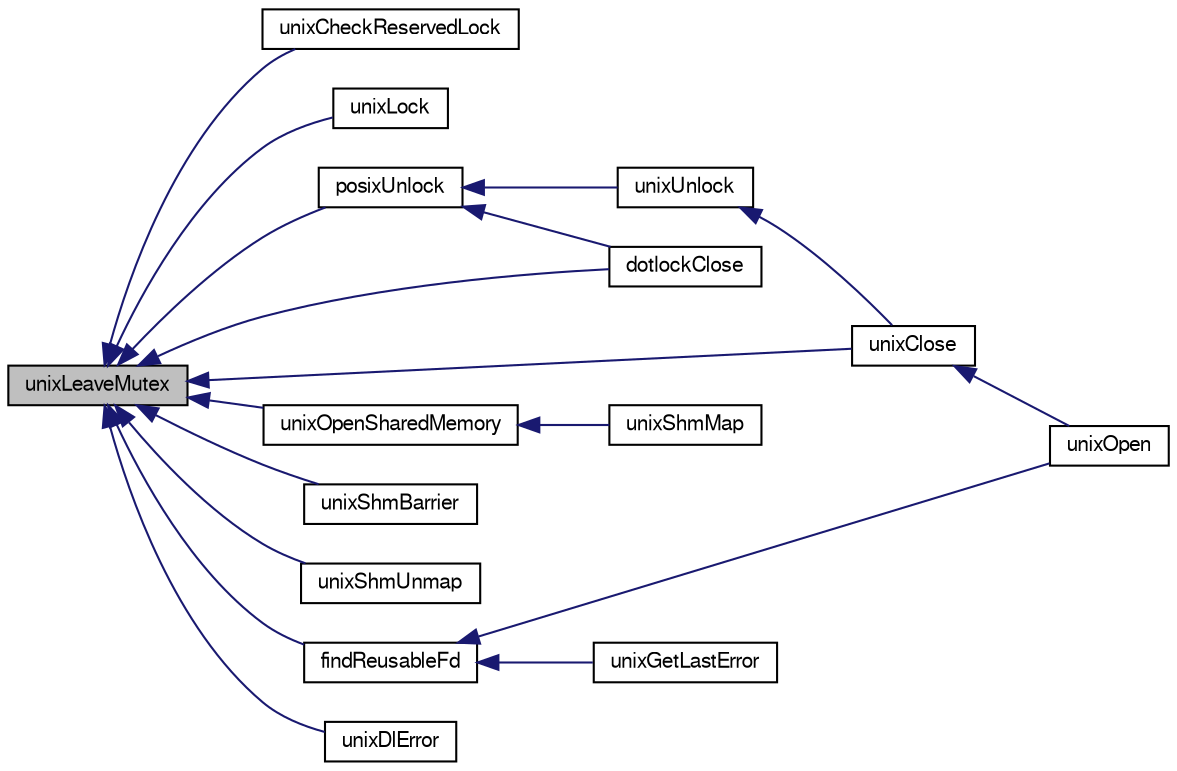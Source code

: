 digraph "unixLeaveMutex"
{
  edge [fontname="FreeSans",fontsize="10",labelfontname="FreeSans",labelfontsize="10"];
  node [fontname="FreeSans",fontsize="10",shape=record];
  rankdir="LR";
  Node847465 [label="unixLeaveMutex",height=0.2,width=0.4,color="black", fillcolor="grey75", style="filled", fontcolor="black"];
  Node847465 -> Node847466 [dir="back",color="midnightblue",fontsize="10",style="solid",fontname="FreeSans"];
  Node847466 [label="unixCheckReservedLock",height=0.2,width=0.4,color="black", fillcolor="white", style="filled",URL="$sqlite3_8c.html#ac56c26ce18878ed5357de493678969fc"];
  Node847465 -> Node847467 [dir="back",color="midnightblue",fontsize="10",style="solid",fontname="FreeSans"];
  Node847467 [label="unixLock",height=0.2,width=0.4,color="black", fillcolor="white", style="filled",URL="$sqlite3_8c.html#a17c6c9164321b4c2a65289e259abf409"];
  Node847465 -> Node847468 [dir="back",color="midnightblue",fontsize="10",style="solid",fontname="FreeSans"];
  Node847468 [label="posixUnlock",height=0.2,width=0.4,color="black", fillcolor="white", style="filled",URL="$sqlite3_8c.html#a90bcc6164aa2d367ff91d4c32b549be6"];
  Node847468 -> Node847469 [dir="back",color="midnightblue",fontsize="10",style="solid",fontname="FreeSans"];
  Node847469 [label="unixUnlock",height=0.2,width=0.4,color="black", fillcolor="white", style="filled",URL="$sqlite3_8c.html#ad78004d74bd51bdf7ac43d20999a1208"];
  Node847469 -> Node847470 [dir="back",color="midnightblue",fontsize="10",style="solid",fontname="FreeSans"];
  Node847470 [label="unixClose",height=0.2,width=0.4,color="black", fillcolor="white", style="filled",URL="$sqlite3_8c.html#a84cdb6e4ff75f085e8c05dfdec178927"];
  Node847470 -> Node847471 [dir="back",color="midnightblue",fontsize="10",style="solid",fontname="FreeSans"];
  Node847471 [label="unixOpen",height=0.2,width=0.4,color="black", fillcolor="white", style="filled",URL="$sqlite3_8c.html#a8ed5efc47b6e14f7805cd1bb9b215775"];
  Node847468 -> Node847472 [dir="back",color="midnightblue",fontsize="10",style="solid",fontname="FreeSans"];
  Node847472 [label="dotlockClose",height=0.2,width=0.4,color="black", fillcolor="white", style="filled",URL="$sqlite3_8c.html#aa72eaafaa850f2889e15af7cfb08fa1b"];
  Node847465 -> Node847470 [dir="back",color="midnightblue",fontsize="10",style="solid",fontname="FreeSans"];
  Node847465 -> Node847472 [dir="back",color="midnightblue",fontsize="10",style="solid",fontname="FreeSans"];
  Node847465 -> Node847473 [dir="back",color="midnightblue",fontsize="10",style="solid",fontname="FreeSans"];
  Node847473 [label="unixOpenSharedMemory",height=0.2,width=0.4,color="black", fillcolor="white", style="filled",URL="$sqlite3_8c.html#a30775afa2e08ca6ddc7853326afed7c7"];
  Node847473 -> Node847474 [dir="back",color="midnightblue",fontsize="10",style="solid",fontname="FreeSans"];
  Node847474 [label="unixShmMap",height=0.2,width=0.4,color="black", fillcolor="white", style="filled",URL="$sqlite3_8c.html#aeaa77f0ab08a4f4ee5f86e8c9727e974"];
  Node847465 -> Node847475 [dir="back",color="midnightblue",fontsize="10",style="solid",fontname="FreeSans"];
  Node847475 [label="unixShmBarrier",height=0.2,width=0.4,color="black", fillcolor="white", style="filled",URL="$sqlite3_8c.html#a610499a8b65e767cfdc8a2c7283616b3"];
  Node847465 -> Node847476 [dir="back",color="midnightblue",fontsize="10",style="solid",fontname="FreeSans"];
  Node847476 [label="unixShmUnmap",height=0.2,width=0.4,color="black", fillcolor="white", style="filled",URL="$sqlite3_8c.html#acf439c8bef9c866a47714db2c776213f"];
  Node847465 -> Node847477 [dir="back",color="midnightblue",fontsize="10",style="solid",fontname="FreeSans"];
  Node847477 [label="findReusableFd",height=0.2,width=0.4,color="black", fillcolor="white", style="filled",URL="$sqlite3_8c.html#ab0ecaa459e88856a9cceb9786019ed8d"];
  Node847477 -> Node847471 [dir="back",color="midnightblue",fontsize="10",style="solid",fontname="FreeSans"];
  Node847477 -> Node847478 [dir="back",color="midnightblue",fontsize="10",style="solid",fontname="FreeSans"];
  Node847478 [label="unixGetLastError",height=0.2,width=0.4,color="black", fillcolor="white", style="filled",URL="$sqlite3_8c.html#aed1e42f49d74b419c3c85b559dd61240"];
  Node847465 -> Node847479 [dir="back",color="midnightblue",fontsize="10",style="solid",fontname="FreeSans"];
  Node847479 [label="unixDlError",height=0.2,width=0.4,color="black", fillcolor="white", style="filled",URL="$sqlite3_8c.html#ad04af94e02dde278ad32c9c94d109a6c"];
}
